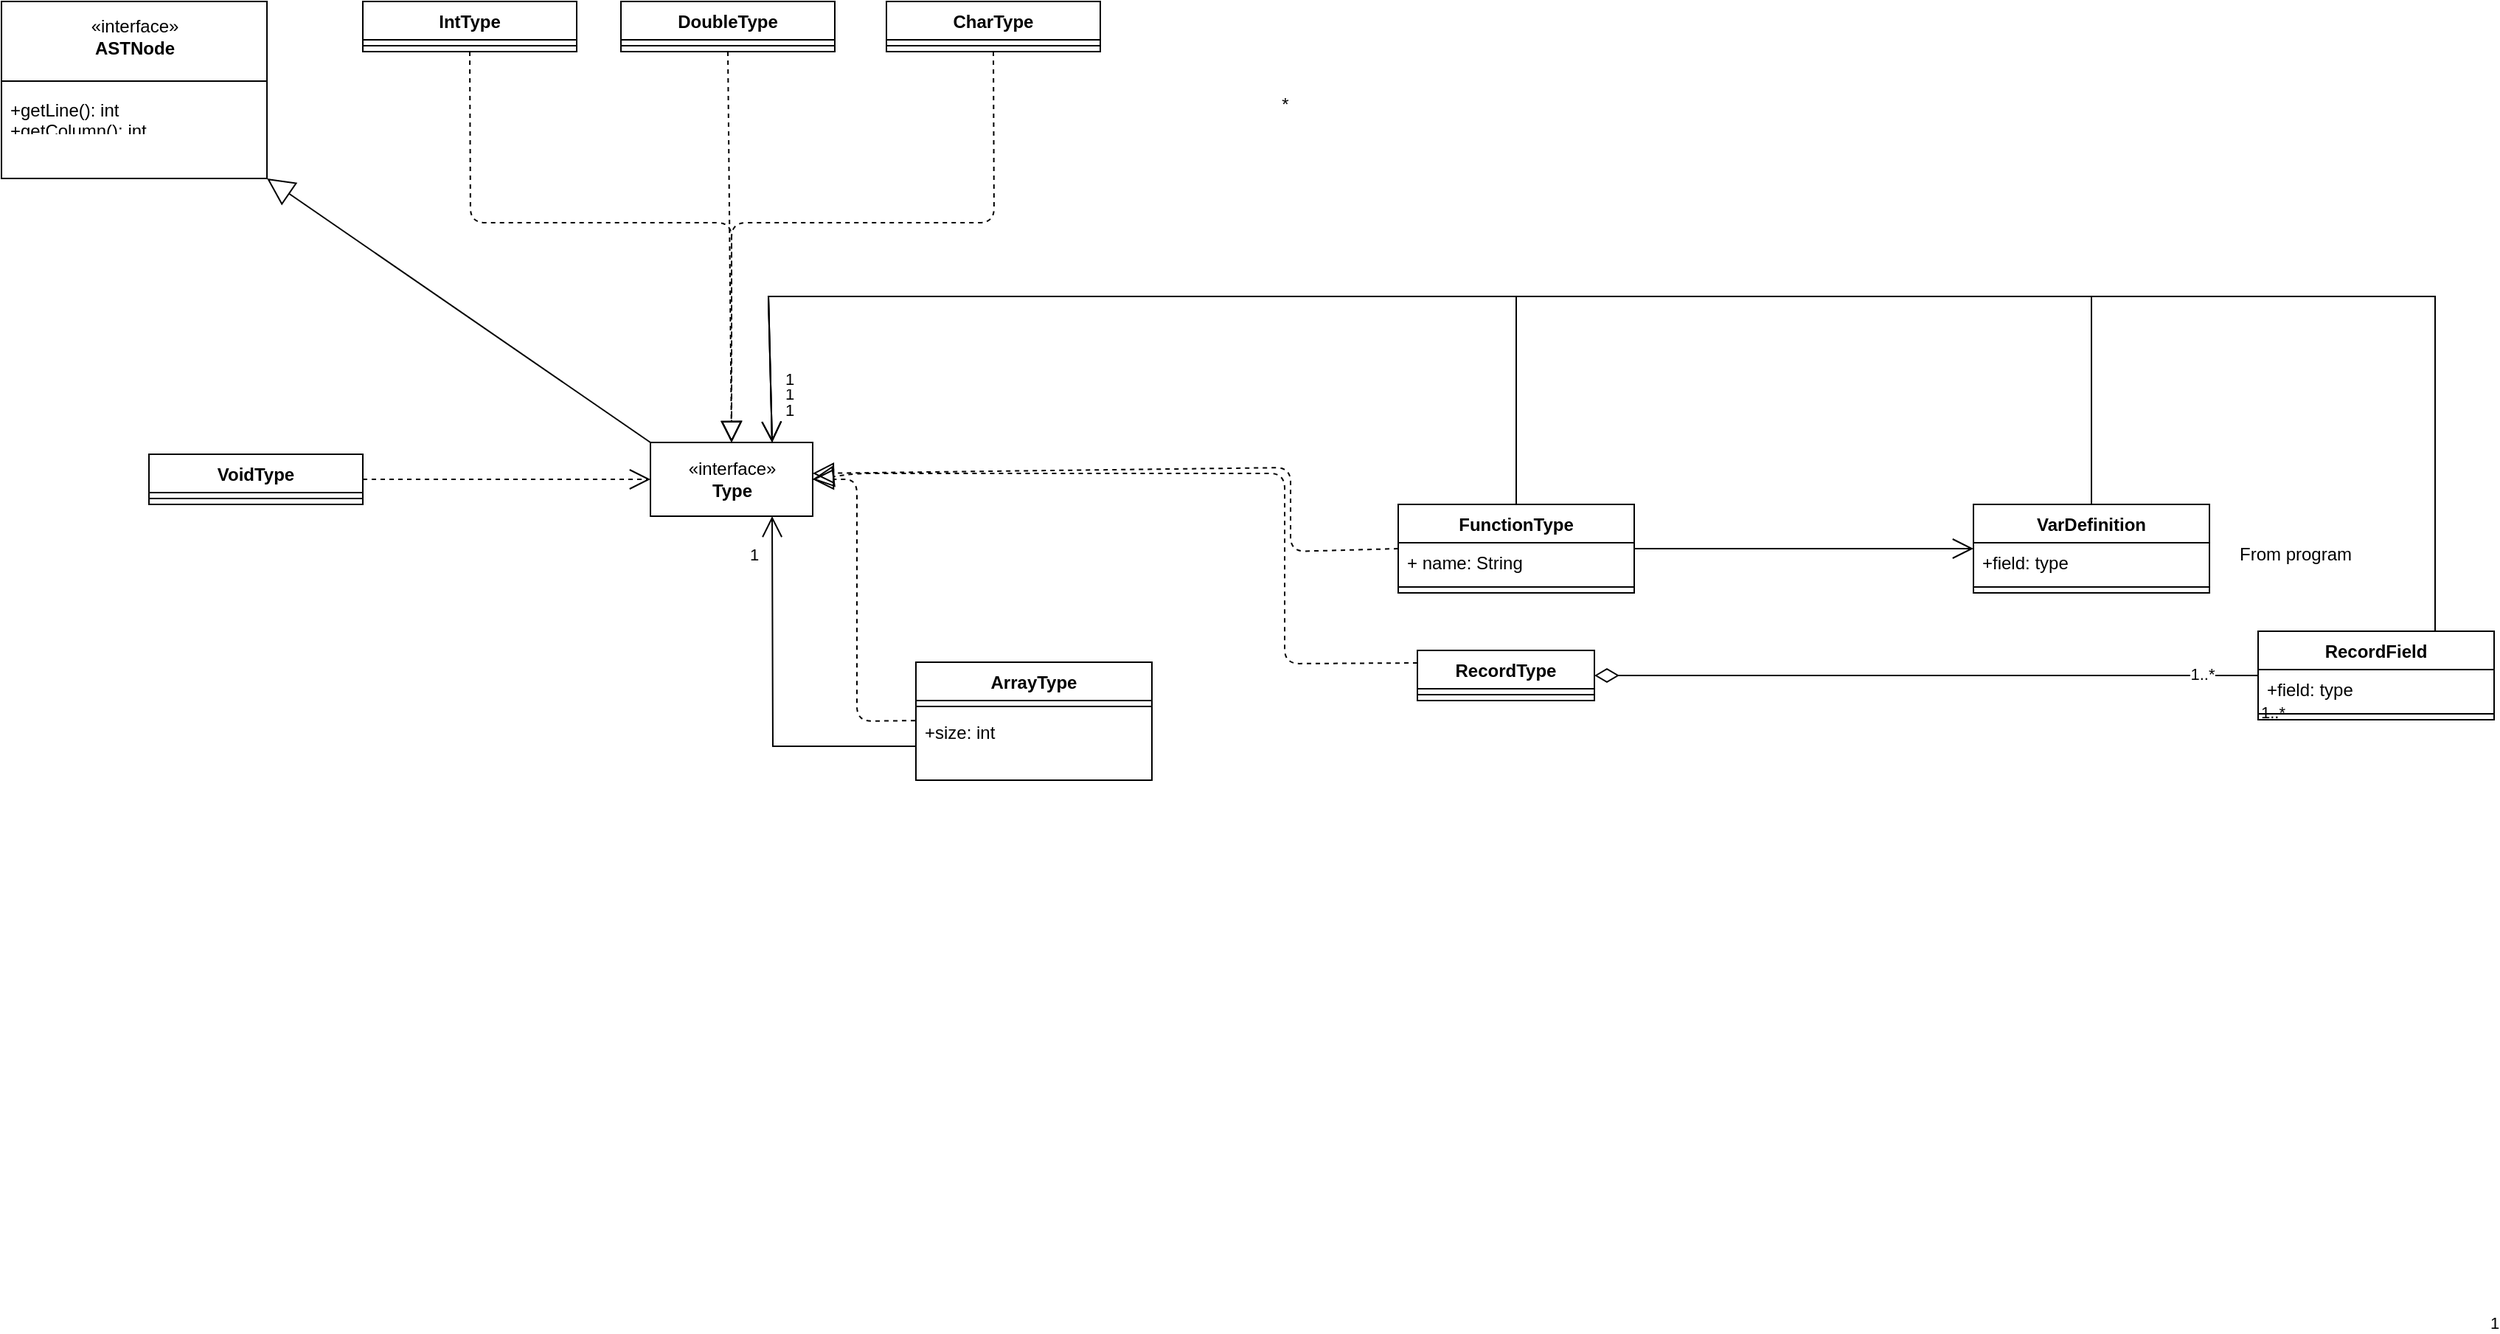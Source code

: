 <mxfile version="20.8.17" type="device"><diagram id="-yhFG1GbRbfEk23zTrhf" name="Page-1"><mxGraphModel dx="2261" dy="796" grid="1" gridSize="10" guides="1" tooltips="1" connect="1" arrows="1" fold="1" page="1" pageScale="1" pageWidth="827" pageHeight="1169" math="0" shadow="0"><root><mxCell id="0"/><mxCell id="1" parent="0"/><mxCell id="zb--fq7PZemTPPc3xwWI-1" value="«interface»&lt;br&gt;&lt;b&gt;Type&lt;/b&gt;" style="html=1;" parent="1" vertex="1"><mxGeometry x="320" y="499" width="110" height="50" as="geometry"/></mxCell><mxCell id="zb--fq7PZemTPPc3xwWI-2" value="IntType" style="swimlane;fontStyle=1;align=center;verticalAlign=top;childLayout=stackLayout;horizontal=1;startSize=26;horizontalStack=0;resizeParent=1;resizeParentMax=0;resizeLast=0;collapsible=1;marginBottom=0;" parent="1" vertex="1"><mxGeometry x="125" y="200" width="145" height="34" as="geometry"/></mxCell><mxCell id="zb--fq7PZemTPPc3xwWI-3" value="" style="line;strokeWidth=1;fillColor=none;align=left;verticalAlign=middle;spacingTop=-1;spacingLeft=3;spacingRight=3;rotatable=0;labelPosition=right;points=[];portConstraint=eastwest;" parent="zb--fq7PZemTPPc3xwWI-2" vertex="1"><mxGeometry y="26" width="145" height="8" as="geometry"/></mxCell><mxCell id="zb--fq7PZemTPPc3xwWI-4" value="DoubleType" style="swimlane;fontStyle=1;align=center;verticalAlign=top;childLayout=stackLayout;horizontal=1;startSize=26;horizontalStack=0;resizeParent=1;resizeParentMax=0;resizeLast=0;collapsible=1;marginBottom=0;" parent="1" vertex="1"><mxGeometry x="300" y="200" width="145" height="34" as="geometry"><mxRectangle x="1130" y="-57" width="70" height="26" as="alternateBounds"/></mxGeometry></mxCell><mxCell id="zb--fq7PZemTPPc3xwWI-5" value="" style="line;strokeWidth=1;fillColor=none;align=left;verticalAlign=middle;spacingTop=-1;spacingLeft=3;spacingRight=3;rotatable=0;labelPosition=right;points=[];portConstraint=eastwest;" parent="zb--fq7PZemTPPc3xwWI-4" vertex="1"><mxGeometry y="26" width="145" height="8" as="geometry"/></mxCell><mxCell id="zb--fq7PZemTPPc3xwWI-6" value="CharType" style="swimlane;fontStyle=1;align=center;verticalAlign=top;childLayout=stackLayout;horizontal=1;startSize=26;horizontalStack=0;resizeParent=1;resizeParentMax=0;resizeLast=0;collapsible=1;marginBottom=0;" parent="1" vertex="1"><mxGeometry x="480" y="200" width="145" height="34" as="geometry"/></mxCell><mxCell id="zb--fq7PZemTPPc3xwWI-7" value="" style="line;strokeWidth=1;fillColor=none;align=left;verticalAlign=middle;spacingTop=-1;spacingLeft=3;spacingRight=3;rotatable=0;labelPosition=right;points=[];portConstraint=eastwest;" parent="zb--fq7PZemTPPc3xwWI-6" vertex="1"><mxGeometry y="26" width="145" height="8" as="geometry"/></mxCell><mxCell id="zb--fq7PZemTPPc3xwWI-8" value="" style="endArrow=block;dashed=1;endFill=0;endSize=12;html=1;exitX=0.5;exitY=1;exitDx=0;exitDy=0;entryX=0.5;entryY=0;entryDx=0;entryDy=0;" parent="1" source="zb--fq7PZemTPPc3xwWI-2" target="zb--fq7PZemTPPc3xwWI-1" edge="1"><mxGeometry width="160" relative="1" as="geometry"><mxPoint x="494" y="506" as="sourcePoint"/><mxPoint x="430" y="516" as="targetPoint"/><Array as="points"><mxPoint x="198" y="350"/><mxPoint x="375" y="350"/></Array></mxGeometry></mxCell><mxCell id="zb--fq7PZemTPPc3xwWI-9" value="" style="endArrow=block;dashed=1;endFill=0;endSize=12;html=1;exitX=0.5;exitY=1;exitDx=0;exitDy=0;entryX=0.5;entryY=0;entryDx=0;entryDy=0;" parent="1" source="zb--fq7PZemTPPc3xwWI-4" target="zb--fq7PZemTPPc3xwWI-1" edge="1"><mxGeometry width="160" relative="1" as="geometry"><mxPoint x="564" y="526" as="sourcePoint"/><mxPoint x="430" y="520" as="targetPoint"/></mxGeometry></mxCell><mxCell id="zb--fq7PZemTPPc3xwWI-10" value="" style="endArrow=block;dashed=1;endFill=0;endSize=12;html=1;exitX=0;exitY=0.5;exitDx=0;exitDy=0;" parent="1" source="RUynWQbMsg3qJus_hiBB-10" edge="1"><mxGeometry width="160" relative="1" as="geometry"><mxPoint x="805" y="573" as="sourcePoint"/><mxPoint x="430" y="520" as="targetPoint"/><Array as="points"><mxPoint x="754" y="573"/><mxPoint x="754" y="516"/></Array></mxGeometry></mxCell><mxCell id="zb--fq7PZemTPPc3xwWI-12" value="" style="endArrow=block;dashed=1;endFill=0;endSize=12;html=1;entryX=1;entryY=0.5;entryDx=0;entryDy=0;exitX=-0.003;exitY=0.121;exitDx=0;exitDy=0;exitPerimeter=0;" parent="1" source="zb--fq7PZemTPPc3xwWI-17" target="zb--fq7PZemTPPc3xwWI-1" edge="1"><mxGeometry width="160" relative="1" as="geometry"><mxPoint x="521" y="686.75" as="sourcePoint"/><mxPoint x="440.0" y="558.0" as="targetPoint"/><Array as="points"><mxPoint x="460" y="688"/><mxPoint x="460" y="524"/></Array></mxGeometry></mxCell><mxCell id="zb--fq7PZemTPPc3xwWI-15" value="ArrayType" style="swimlane;fontStyle=1;align=center;verticalAlign=top;childLayout=stackLayout;horizontal=1;startSize=26;horizontalStack=0;resizeParent=1;resizeParentMax=0;resizeLast=0;collapsible=1;marginBottom=0;" parent="1" vertex="1"><mxGeometry x="500" y="648" width="160" height="80" as="geometry"/></mxCell><mxCell id="zb--fq7PZemTPPc3xwWI-16" value="" style="line;strokeWidth=1;fillColor=none;align=left;verticalAlign=middle;spacingTop=-1;spacingLeft=3;spacingRight=3;rotatable=0;labelPosition=right;points=[];portConstraint=eastwest;" parent="zb--fq7PZemTPPc3xwWI-15" vertex="1"><mxGeometry y="26" width="160" height="8" as="geometry"/></mxCell><mxCell id="zb--fq7PZemTPPc3xwWI-17" value="+size: int" style="text;strokeColor=none;fillColor=none;align=left;verticalAlign=top;spacingLeft=4;spacingRight=4;overflow=hidden;rotatable=0;points=[[0,0.5],[1,0.5]];portConstraint=eastwest;" parent="zb--fq7PZemTPPc3xwWI-15" vertex="1"><mxGeometry y="34" width="160" height="46" as="geometry"/></mxCell><mxCell id="zb--fq7PZemTPPc3xwWI-25" value="" style="endArrow=block;dashed=1;endFill=0;endSize=12;html=1;entryX=1;entryY=0.5;entryDx=0;entryDy=0;exitX=0;exitY=0.25;exitDx=0;exitDy=0;" parent="1" source="zb--fq7PZemTPPc3xwWI-31" target="zb--fq7PZemTPPc3xwWI-1" edge="1"><mxGeometry width="160" relative="1" as="geometry"><mxPoint x="500" y="832" as="sourcePoint"/><mxPoint x="429" y="585" as="targetPoint"/><Array as="points"><mxPoint x="750" y="649"/><mxPoint x="750" y="580"/><mxPoint x="750" y="520"/><mxPoint x="460" y="520"/></Array></mxGeometry></mxCell><mxCell id="zb--fq7PZemTPPc3xwWI-26" value="1..*" style="endArrow=none;html=1;endSize=12;startArrow=diamondThin;startSize=14;startFill=0;edgeStyle=orthogonalEdgeStyle;align=left;verticalAlign=top;exitX=1;exitY=0.5;exitDx=0;exitDy=0;endFill=0;entryX=0;entryY=0.5;entryDx=0;entryDy=0;" parent="1" source="zb--fq7PZemTPPc3xwWI-31" target="0D_FCUTw7sUoBwUvqZQv-1" edge="1"><mxGeometry x="1" y="-13" relative="1" as="geometry"><mxPoint x="519" y="846.5" as="sourcePoint"/><mxPoint x="409" y="955" as="targetPoint"/><mxPoint y="-1" as="offset"/></mxGeometry></mxCell><mxCell id="0D_FCUTw7sUoBwUvqZQv-4" value="1..*" style="edgeLabel;html=1;align=center;verticalAlign=middle;resizable=0;points=[];" vertex="1" connectable="0" parent="zb--fq7PZemTPPc3xwWI-26"><mxGeometry x="0.831" y="1" relative="1" as="geometry"><mxPoint as="offset"/></mxGeometry></mxCell><mxCell id="zb--fq7PZemTPPc3xwWI-31" value="RecordType" style="swimlane;fontStyle=1;align=center;verticalAlign=top;childLayout=stackLayout;horizontal=1;startSize=26;horizontalStack=0;resizeParent=1;resizeParentMax=0;resizeLast=0;collapsible=1;marginBottom=0;" parent="1" vertex="1"><mxGeometry x="840" y="640" width="120" height="34" as="geometry"/></mxCell><mxCell id="zb--fq7PZemTPPc3xwWI-32" value="" style="line;strokeWidth=1;fillColor=none;align=left;verticalAlign=middle;spacingTop=-1;spacingLeft=3;spacingRight=3;rotatable=0;labelPosition=right;points=[];portConstraint=eastwest;" parent="zb--fq7PZemTPPc3xwWI-31" vertex="1"><mxGeometry y="26" width="120" height="8" as="geometry"/></mxCell><mxCell id="7JzMDQxBjSjduDxvEJ5F-13" value="VoidType" style="swimlane;fontStyle=1;align=center;verticalAlign=top;childLayout=stackLayout;horizontal=1;startSize=26;horizontalStack=0;resizeParent=1;resizeParentMax=0;resizeLast=0;collapsible=1;marginBottom=0;" parent="1" vertex="1"><mxGeometry x="-20" y="507" width="145" height="34" as="geometry"/></mxCell><mxCell id="7JzMDQxBjSjduDxvEJ5F-14" value="" style="line;strokeWidth=1;fillColor=none;align=left;verticalAlign=middle;spacingTop=-1;spacingLeft=3;spacingRight=3;rotatable=0;labelPosition=right;points=[];portConstraint=eastwest;" parent="7JzMDQxBjSjduDxvEJ5F-13" vertex="1"><mxGeometry y="26" width="145" height="8" as="geometry"/></mxCell><mxCell id="7JzMDQxBjSjduDxvEJ5F-15" value="1" style="endArrow=open;endSize=12;dashed=1;html=1;exitX=1;exitY=0.5;exitDx=0;exitDy=0;entryX=0;entryY=0.5;entryDx=0;entryDy=0;" parent="1" source="7JzMDQxBjSjduDxvEJ5F-13" target="zb--fq7PZemTPPc3xwWI-1" edge="1"><mxGeometry x="1" y="-1375" width="160" relative="1" as="geometry"><mxPoint x="210" y="550" as="sourcePoint"/><mxPoint x="210" y="443" as="targetPoint"/><mxPoint x="1250" y="-803" as="offset"/></mxGeometry></mxCell><mxCell id="7JzMDQxBjSjduDxvEJ5F-16" value="" style="endArrow=open;endFill=1;endSize=12;html=1;rounded=0;entryX=0.75;entryY=1;entryDx=0;entryDy=0;exitX=0;exitY=0.5;exitDx=0;exitDy=0;" parent="1" source="zb--fq7PZemTPPc3xwWI-17" target="zb--fq7PZemTPPc3xwWI-1" edge="1"><mxGeometry width="160" relative="1" as="geometry"><mxPoint x="540" y="588" as="sourcePoint"/><mxPoint x="700" y="588" as="targetPoint"/><Array as="points"><mxPoint x="403" y="705"/></Array></mxGeometry></mxCell><mxCell id="4gKik5Kd-xGShBd4PQyU-1" value="1" style="edgeLabel;html=1;align=center;verticalAlign=middle;resizable=0;points=[];" parent="7JzMDQxBjSjduDxvEJ5F-16" vertex="1" connectable="0"><mxGeometry x="0.779" y="-1" relative="1" as="geometry"><mxPoint x="-14" y="-2" as="offset"/></mxGeometry></mxCell><mxCell id="7JzMDQxBjSjduDxvEJ5F-23" value="*" style="text;html=1;align=center;verticalAlign=middle;resizable=0;points=[];autosize=1;strokeColor=none;fillColor=none;" parent="1" vertex="1"><mxGeometry x="740" y="260" width="20" height="20" as="geometry"/></mxCell><mxCell id="7JzMDQxBjSjduDxvEJ5F-27" value="From program" style="text;html=1;align=center;verticalAlign=middle;resizable=0;points=[];autosize=1;strokeColor=none;fillColor=none;" parent="1" vertex="1"><mxGeometry x="1390" y="565" width="90" height="20" as="geometry"/></mxCell><mxCell id="RUynWQbMsg3qJus_hiBB-4" value="" style="group" parent="1" vertex="1" connectable="0"><mxGeometry x="-120" y="200" width="180" height="120" as="geometry"/></mxCell><mxCell id="RUynWQbMsg3qJus_hiBB-5" value="+ method(type): type" style="text;strokeColor=none;fillColor=none;align=left;verticalAlign=top;spacingLeft=4;spacingRight=4;overflow=hidden;rotatable=0;points=[[0,0.5],[1,0.5]];portConstraint=eastwest;" parent="RUynWQbMsg3qJus_hiBB-4" vertex="1"><mxGeometry y="60" width="180" height="50" as="geometry"/></mxCell><mxCell id="RUynWQbMsg3qJus_hiBB-6" value="«interface»&lt;br&gt;&lt;b&gt;ASTNode&lt;br&gt;&lt;br&gt;&lt;br&gt;&lt;br&gt;&lt;br&gt;&lt;br&gt;&lt;/b&gt;" style="html=1;" parent="RUynWQbMsg3qJus_hiBB-4" vertex="1"><mxGeometry width="180" height="120" as="geometry"/></mxCell><mxCell id="RUynWQbMsg3qJus_hiBB-7" value="" style="line;strokeWidth=1;fillColor=none;align=left;verticalAlign=middle;spacingTop=-1;spacingLeft=3;spacingRight=3;rotatable=0;labelPosition=right;points=[];portConstraint=eastwest;" parent="RUynWQbMsg3qJus_hiBB-4" vertex="1"><mxGeometry y="50" width="180" height="8" as="geometry"/></mxCell><mxCell id="RUynWQbMsg3qJus_hiBB-8" value="+getLine(): int&#10;+getColumn(): int" style="text;strokeColor=none;fillColor=none;align=left;verticalAlign=top;spacingLeft=4;spacingRight=4;overflow=hidden;rotatable=0;points=[[0,0.5],[1,0.5]];portConstraint=eastwest;" parent="RUynWQbMsg3qJus_hiBB-4" vertex="1"><mxGeometry y="60" width="180" height="26" as="geometry"/></mxCell><mxCell id="RUynWQbMsg3qJus_hiBB-9" value="" style="endArrow=block;endSize=16;endFill=0;html=1;exitX=0;exitY=0;exitDx=0;exitDy=0;entryX=1;entryY=1;entryDx=0;entryDy=0;" parent="1" source="zb--fq7PZemTPPc3xwWI-1" target="RUynWQbMsg3qJus_hiBB-6" edge="1"><mxGeometry width="160" relative="1" as="geometry"><mxPoint x="338.92" y="314.99" as="sourcePoint"/><mxPoint x="30.0" y="109.998" as="targetPoint"/><Array as="points"/></mxGeometry></mxCell><mxCell id="RUynWQbMsg3qJus_hiBB-10" value="FunctionType" style="swimlane;fontStyle=1;align=center;verticalAlign=top;childLayout=stackLayout;horizontal=1;startSize=26;horizontalStack=0;resizeParent=1;resizeParentMax=0;resizeLast=0;collapsible=1;marginBottom=0;" parent="1" vertex="1"><mxGeometry x="827" y="541" width="160" height="60" as="geometry"/></mxCell><mxCell id="RUynWQbMsg3qJus_hiBB-11" value="+ name: String" style="text;strokeColor=none;fillColor=none;align=left;verticalAlign=top;spacingLeft=4;spacingRight=4;overflow=hidden;rotatable=0;points=[[0,0.5],[1,0.5]];portConstraint=eastwest;" parent="RUynWQbMsg3qJus_hiBB-10" vertex="1"><mxGeometry y="26" width="160" height="26" as="geometry"/></mxCell><mxCell id="RUynWQbMsg3qJus_hiBB-12" value="" style="line;strokeWidth=1;fillColor=none;align=left;verticalAlign=middle;spacingTop=-1;spacingLeft=3;spacingRight=3;rotatable=0;labelPosition=right;points=[];portConstraint=eastwest;" parent="RUynWQbMsg3qJus_hiBB-10" vertex="1"><mxGeometry y="52" width="160" height="8" as="geometry"/></mxCell><mxCell id="RUynWQbMsg3qJus_hiBB-13" value="" style="endArrow=open;endFill=1;endSize=12;html=1;rounded=0;exitX=1;exitY=0.5;exitDx=0;exitDy=0;entryX=0;entryY=0.5;entryDx=0;entryDy=0;" parent="1" source="RUynWQbMsg3qJus_hiBB-10" target="RUynWQbMsg3qJus_hiBB-14" edge="1"><mxGeometry width="160" relative="1" as="geometry"><mxPoint x="1017" y="599" as="sourcePoint"/><mxPoint x="1197" y="598" as="targetPoint"/></mxGeometry></mxCell><mxCell id="RUynWQbMsg3qJus_hiBB-14" value="VarDefinition" style="swimlane;fontStyle=1;align=center;verticalAlign=top;childLayout=stackLayout;horizontal=1;startSize=26;horizontalStack=0;resizeParent=1;resizeParentMax=0;resizeLast=0;collapsible=1;marginBottom=0;" parent="1" vertex="1"><mxGeometry x="1217" y="541" width="160" height="60" as="geometry"/></mxCell><mxCell id="RUynWQbMsg3qJus_hiBB-15" value="+field: type" style="text;strokeColor=none;fillColor=none;align=left;verticalAlign=top;spacingLeft=4;spacingRight=4;overflow=hidden;rotatable=0;points=[[0,0.5],[1,0.5]];portConstraint=eastwest;" parent="RUynWQbMsg3qJus_hiBB-14" vertex="1"><mxGeometry y="26" width="160" height="26" as="geometry"/></mxCell><mxCell id="RUynWQbMsg3qJus_hiBB-16" value="" style="line;strokeWidth=1;fillColor=none;align=left;verticalAlign=middle;spacingTop=-1;spacingLeft=3;spacingRight=3;rotatable=0;labelPosition=right;points=[];portConstraint=eastwest;" parent="RUynWQbMsg3qJus_hiBB-14" vertex="1"><mxGeometry y="52" width="160" height="8" as="geometry"/></mxCell><mxCell id="RUynWQbMsg3qJus_hiBB-18" value="" style="endArrow=block;dashed=1;endFill=0;endSize=12;html=1;exitX=0.5;exitY=1;exitDx=0;exitDy=0;entryX=0.5;entryY=0;entryDx=0;entryDy=0;" parent="1" source="zb--fq7PZemTPPc3xwWI-6" target="zb--fq7PZemTPPc3xwWI-1" edge="1"><mxGeometry width="160" relative="1" as="geometry"><mxPoint x="382.5" y="244" as="sourcePoint"/><mxPoint x="385" y="509" as="targetPoint"/><Array as="points"><mxPoint x="553" y="350"/><mxPoint x="375" y="350"/></Array></mxGeometry></mxCell><mxCell id="RUynWQbMsg3qJus_hiBB-19" value="" style="endArrow=open;endFill=1;endSize=12;html=1;rounded=0;entryX=0.75;entryY=0;entryDx=0;entryDy=0;exitX=0.5;exitY=0;exitDx=0;exitDy=0;" parent="1" source="RUynWQbMsg3qJus_hiBB-10" target="zb--fq7PZemTPPc3xwWI-1" edge="1"><mxGeometry width="160" relative="1" as="geometry"><mxPoint x="917.5" y="529" as="sourcePoint"/><mxPoint x="740" y="430" as="targetPoint"/><Array as="points"><mxPoint x="907" y="400"/><mxPoint x="400" y="400"/></Array></mxGeometry></mxCell><mxCell id="RUynWQbMsg3qJus_hiBB-20" value="1" style="edgeLabel;html=1;align=center;verticalAlign=middle;resizable=0;points=[];" parent="RUynWQbMsg3qJus_hiBB-19" vertex="1" connectable="0"><mxGeometry x="0.941" relative="1" as="geometry"><mxPoint x="12" as="offset"/></mxGeometry></mxCell><mxCell id="RUynWQbMsg3qJus_hiBB-21" value="" style="endArrow=open;endFill=1;endSize=12;html=1;rounded=0;entryX=0.75;entryY=0;entryDx=0;entryDy=0;exitX=0.5;exitY=0;exitDx=0;exitDy=0;" parent="1" source="RUynWQbMsg3qJus_hiBB-14" target="zb--fq7PZemTPPc3xwWI-1" edge="1"><mxGeometry width="160" relative="1" as="geometry"><mxPoint x="917" y="551" as="sourcePoint"/><mxPoint x="412.5" y="509" as="targetPoint"/><Array as="points"><mxPoint x="1297" y="400"/><mxPoint x="400" y="400"/></Array></mxGeometry></mxCell><mxCell id="RUynWQbMsg3qJus_hiBB-22" value="1" style="edgeLabel;html=1;align=center;verticalAlign=middle;resizable=0;points=[];" parent="RUynWQbMsg3qJus_hiBB-21" vertex="1" connectable="0"><mxGeometry x="0.941" relative="1" as="geometry"><mxPoint x="12" as="offset"/></mxGeometry></mxCell><mxCell id="0D_FCUTw7sUoBwUvqZQv-1" value="RecordField" style="swimlane;fontStyle=1;align=center;verticalAlign=top;childLayout=stackLayout;horizontal=1;startSize=26;horizontalStack=0;resizeParent=1;resizeParentMax=0;resizeLast=0;collapsible=1;marginBottom=0;" vertex="1" parent="1"><mxGeometry x="1410" y="627" width="160" height="60" as="geometry"/></mxCell><mxCell id="0D_FCUTw7sUoBwUvqZQv-2" value="+field: type" style="text;strokeColor=none;fillColor=none;align=left;verticalAlign=top;spacingLeft=4;spacingRight=4;overflow=hidden;rotatable=0;points=[[0,0.5],[1,0.5]];portConstraint=eastwest;" vertex="1" parent="0D_FCUTw7sUoBwUvqZQv-1"><mxGeometry y="26" width="160" height="26" as="geometry"/></mxCell><mxCell id="0D_FCUTw7sUoBwUvqZQv-3" value="" style="line;strokeWidth=1;fillColor=none;align=left;verticalAlign=middle;spacingTop=-1;spacingLeft=3;spacingRight=3;rotatable=0;labelPosition=right;points=[];portConstraint=eastwest;" vertex="1" parent="0D_FCUTw7sUoBwUvqZQv-1"><mxGeometry y="52" width="160" height="8" as="geometry"/></mxCell><mxCell id="0D_FCUTw7sUoBwUvqZQv-5" value="" style="endArrow=open;endFill=1;endSize=12;html=1;rounded=0;entryX=0.75;entryY=0;entryDx=0;entryDy=0;exitX=0.75;exitY=0;exitDx=0;exitDy=0;" edge="1" parent="1" source="0D_FCUTw7sUoBwUvqZQv-1" target="zb--fq7PZemTPPc3xwWI-1"><mxGeometry width="160" relative="1" as="geometry"><mxPoint x="1307" y="551" as="sourcePoint"/><mxPoint x="412.5" y="509" as="targetPoint"/><Array as="points"><mxPoint x="1530" y="400"/><mxPoint x="400" y="400"/></Array></mxGeometry></mxCell><mxCell id="0D_FCUTw7sUoBwUvqZQv-6" value="1" style="edgeLabel;html=1;align=center;verticalAlign=middle;resizable=0;points=[];" vertex="1" connectable="0" parent="0D_FCUTw7sUoBwUvqZQv-5"><mxGeometry x="0.941" relative="1" as="geometry"><mxPoint x="12" as="offset"/></mxGeometry></mxCell></root></mxGraphModel></diagram></mxfile>